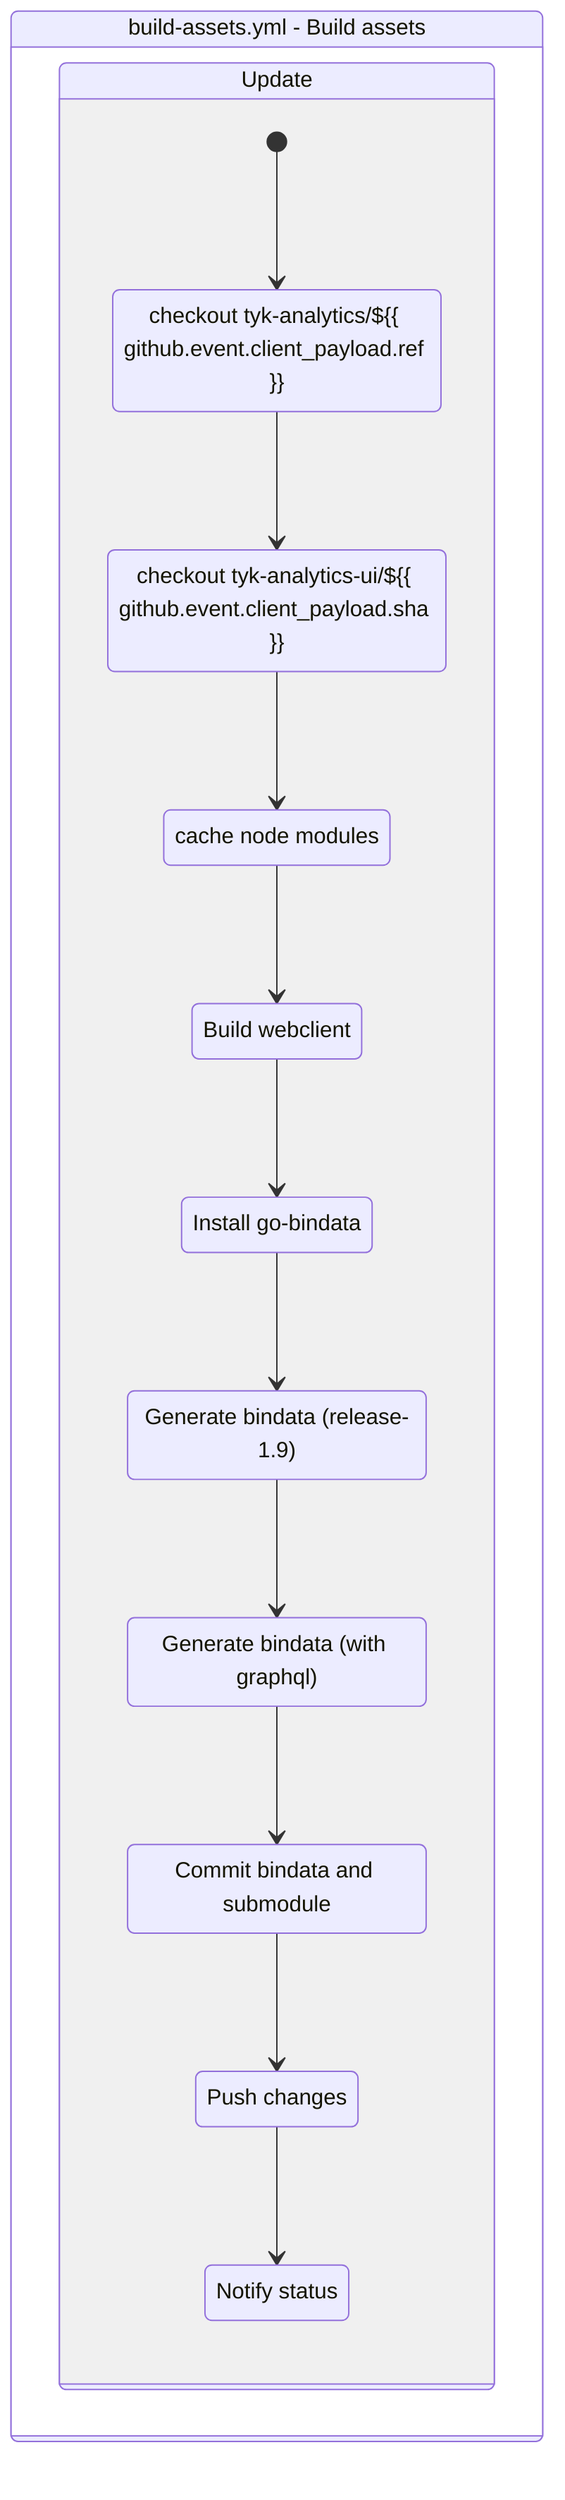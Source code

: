 stateDiagram-v2
    workflow : build-assets.yml - Build assets
    state workflow {
        update: Update
        state update {
            [*] --> step0update
            step0update : checkout tyk-analytics/${{ github.event.client_payload.ref }}
            step0update --> step1update
            step1update : checkout tyk-analytics-ui/${{ github.event.client_payload.sha }}
            step1update --> step4update
            step4update : cache node modules
            step4update --> step5update
            step5update : Build webclient
            step5update --> step6update
            step6update : Install go-bindata
            step6update --> step7update
            step7update : Generate bindata (release-1.9)
            step7update --> step8update
            step8update : Generate bindata (with graphql)
            step8update --> step9update
            step9update : Commit bindata and submodule
            step9update --> step11update
            step11update : Push changes
            step11update --> step12update
            step12update : Notify status
        }
    }